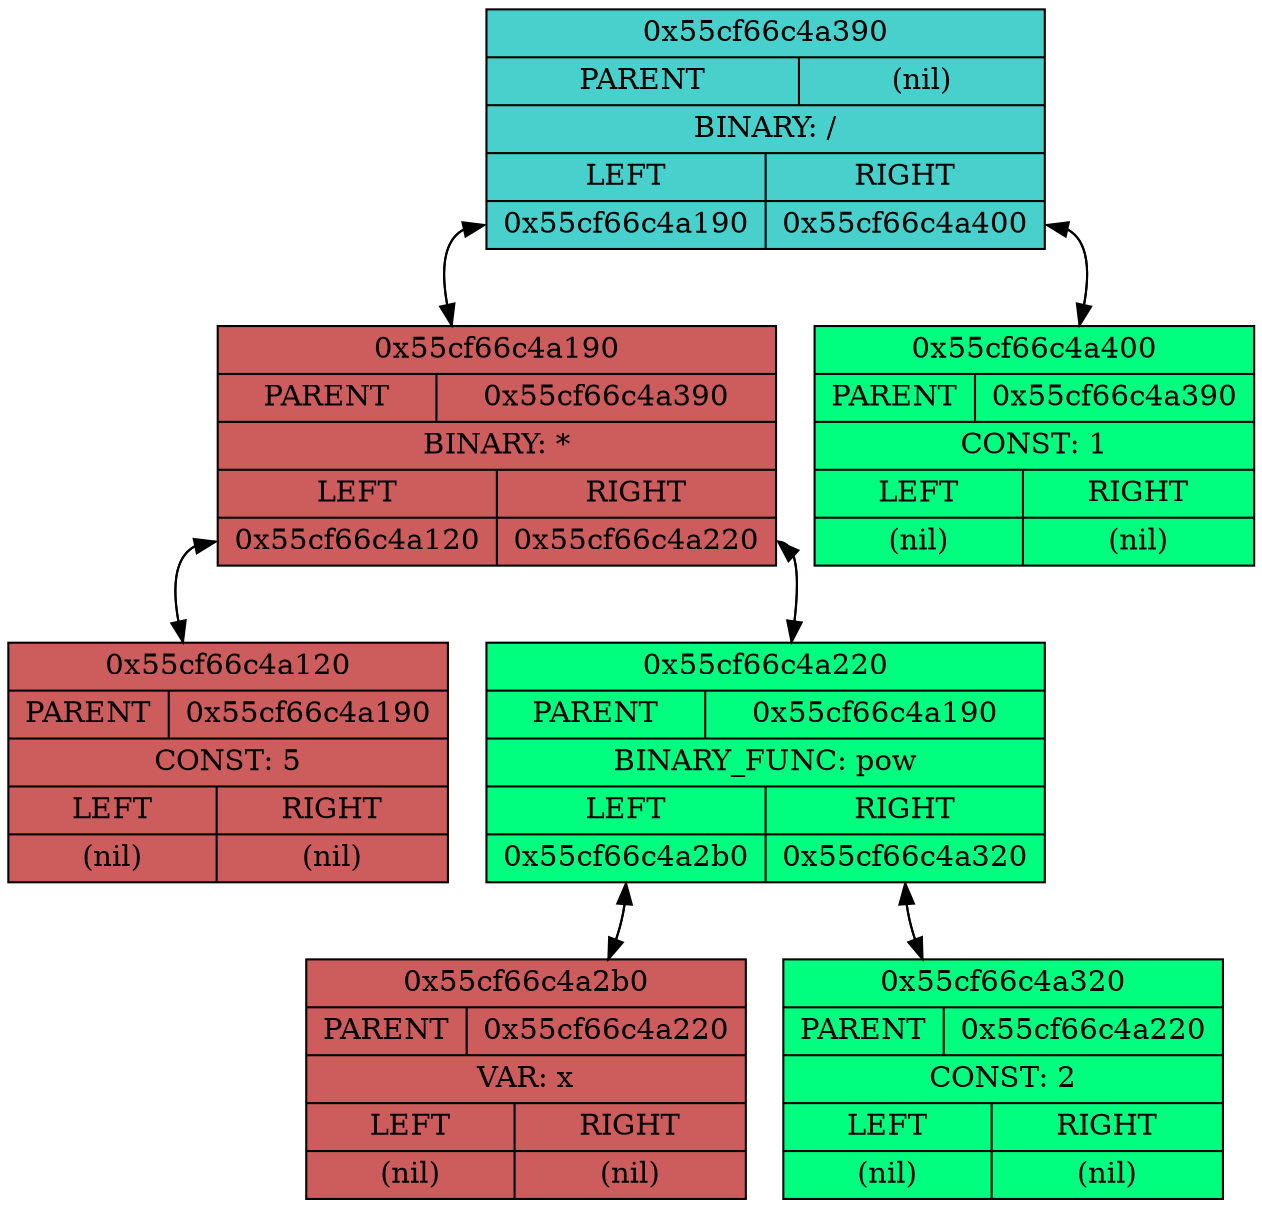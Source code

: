 digraph {
concentrate=true
node0x55cf66c4a390[shape=record, label="{0x55cf66c4a390 | {PARENT|(nil)}| BINARY: / | {{LEFT |<left> 0x55cf66c4a190} | {RIGHT |<right> 0x55cf66c4a400}}}", style=filled, fillcolor=mediumturquoise];
node0x55cf66c4a190[shape=record, label="{0x55cf66c4a190 | {PARENT|0x55cf66c4a390}| BINARY: * | {{LEFT |<left> 0x55cf66c4a120} | {RIGHT |<right> 0x55cf66c4a220}}}", style=filled, fillcolor=indianred];
node0x55cf66c4a190 -> node0x55cf66c4a390:left;
node0x55cf66c4a390:left -> node0x55cf66c4a190;
node0x55cf66c4a120[shape=record, label="{0x55cf66c4a120 | {PARENT|0x55cf66c4a190}| CONST: 5 | {{LEFT |<left> (nil)} | {RIGHT |<right> (nil)}}}", style=filled, fillcolor=indianred];
node0x55cf66c4a120 -> node0x55cf66c4a190:left;
node0x55cf66c4a190:left -> node0x55cf66c4a120;
node0x55cf66c4a220[shape=record, label="{0x55cf66c4a220 | {PARENT|0x55cf66c4a190}| BINARY_FUNC: pow | {{LEFT |<left> 0x55cf66c4a2b0} | {RIGHT |<right> 0x55cf66c4a320}}}", style=filled, fillcolor=springgreen];
node0x55cf66c4a220 -> node0x55cf66c4a190:right;
node0x55cf66c4a190:right -> node0x55cf66c4a220;
node0x55cf66c4a2b0[shape=record, label="{0x55cf66c4a2b0 | {PARENT|0x55cf66c4a220}| VAR: x | {{LEFT |<left> (nil)} | {RIGHT |<right> (nil)}}}", style=filled, fillcolor=indianred];
node0x55cf66c4a2b0 -> node0x55cf66c4a220:left;
node0x55cf66c4a220:left -> node0x55cf66c4a2b0;
node0x55cf66c4a320[shape=record, label="{0x55cf66c4a320 | {PARENT|0x55cf66c4a220}| CONST: 2 | {{LEFT |<left> (nil)} | {RIGHT |<right> (nil)}}}", style=filled, fillcolor=springgreen];
node0x55cf66c4a320 -> node0x55cf66c4a220:right;
node0x55cf66c4a220:right -> node0x55cf66c4a320;
node0x55cf66c4a400[shape=record, label="{0x55cf66c4a400 | {PARENT|0x55cf66c4a390}| CONST: 1 | {{LEFT |<left> (nil)} | {RIGHT |<right> (nil)}}}", style=filled, fillcolor=springgreen];
node0x55cf66c4a400 -> node0x55cf66c4a390:right;
node0x55cf66c4a390:right -> node0x55cf66c4a400;
}
